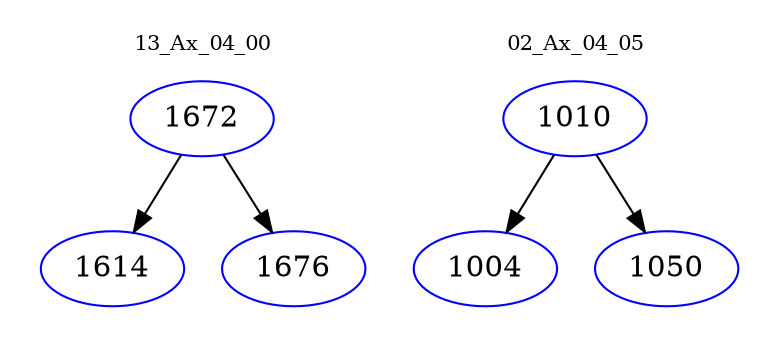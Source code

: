 digraph{
subgraph cluster_0 {
color = white
label = "13_Ax_04_00";
fontsize=10;
T0_1672 [label="1672", color="blue"]
T0_1672 -> T0_1614 [color="black"]
T0_1614 [label="1614", color="blue"]
T0_1672 -> T0_1676 [color="black"]
T0_1676 [label="1676", color="blue"]
}
subgraph cluster_1 {
color = white
label = "02_Ax_04_05";
fontsize=10;
T1_1010 [label="1010", color="blue"]
T1_1010 -> T1_1004 [color="black"]
T1_1004 [label="1004", color="blue"]
T1_1010 -> T1_1050 [color="black"]
T1_1050 [label="1050", color="blue"]
}
}

